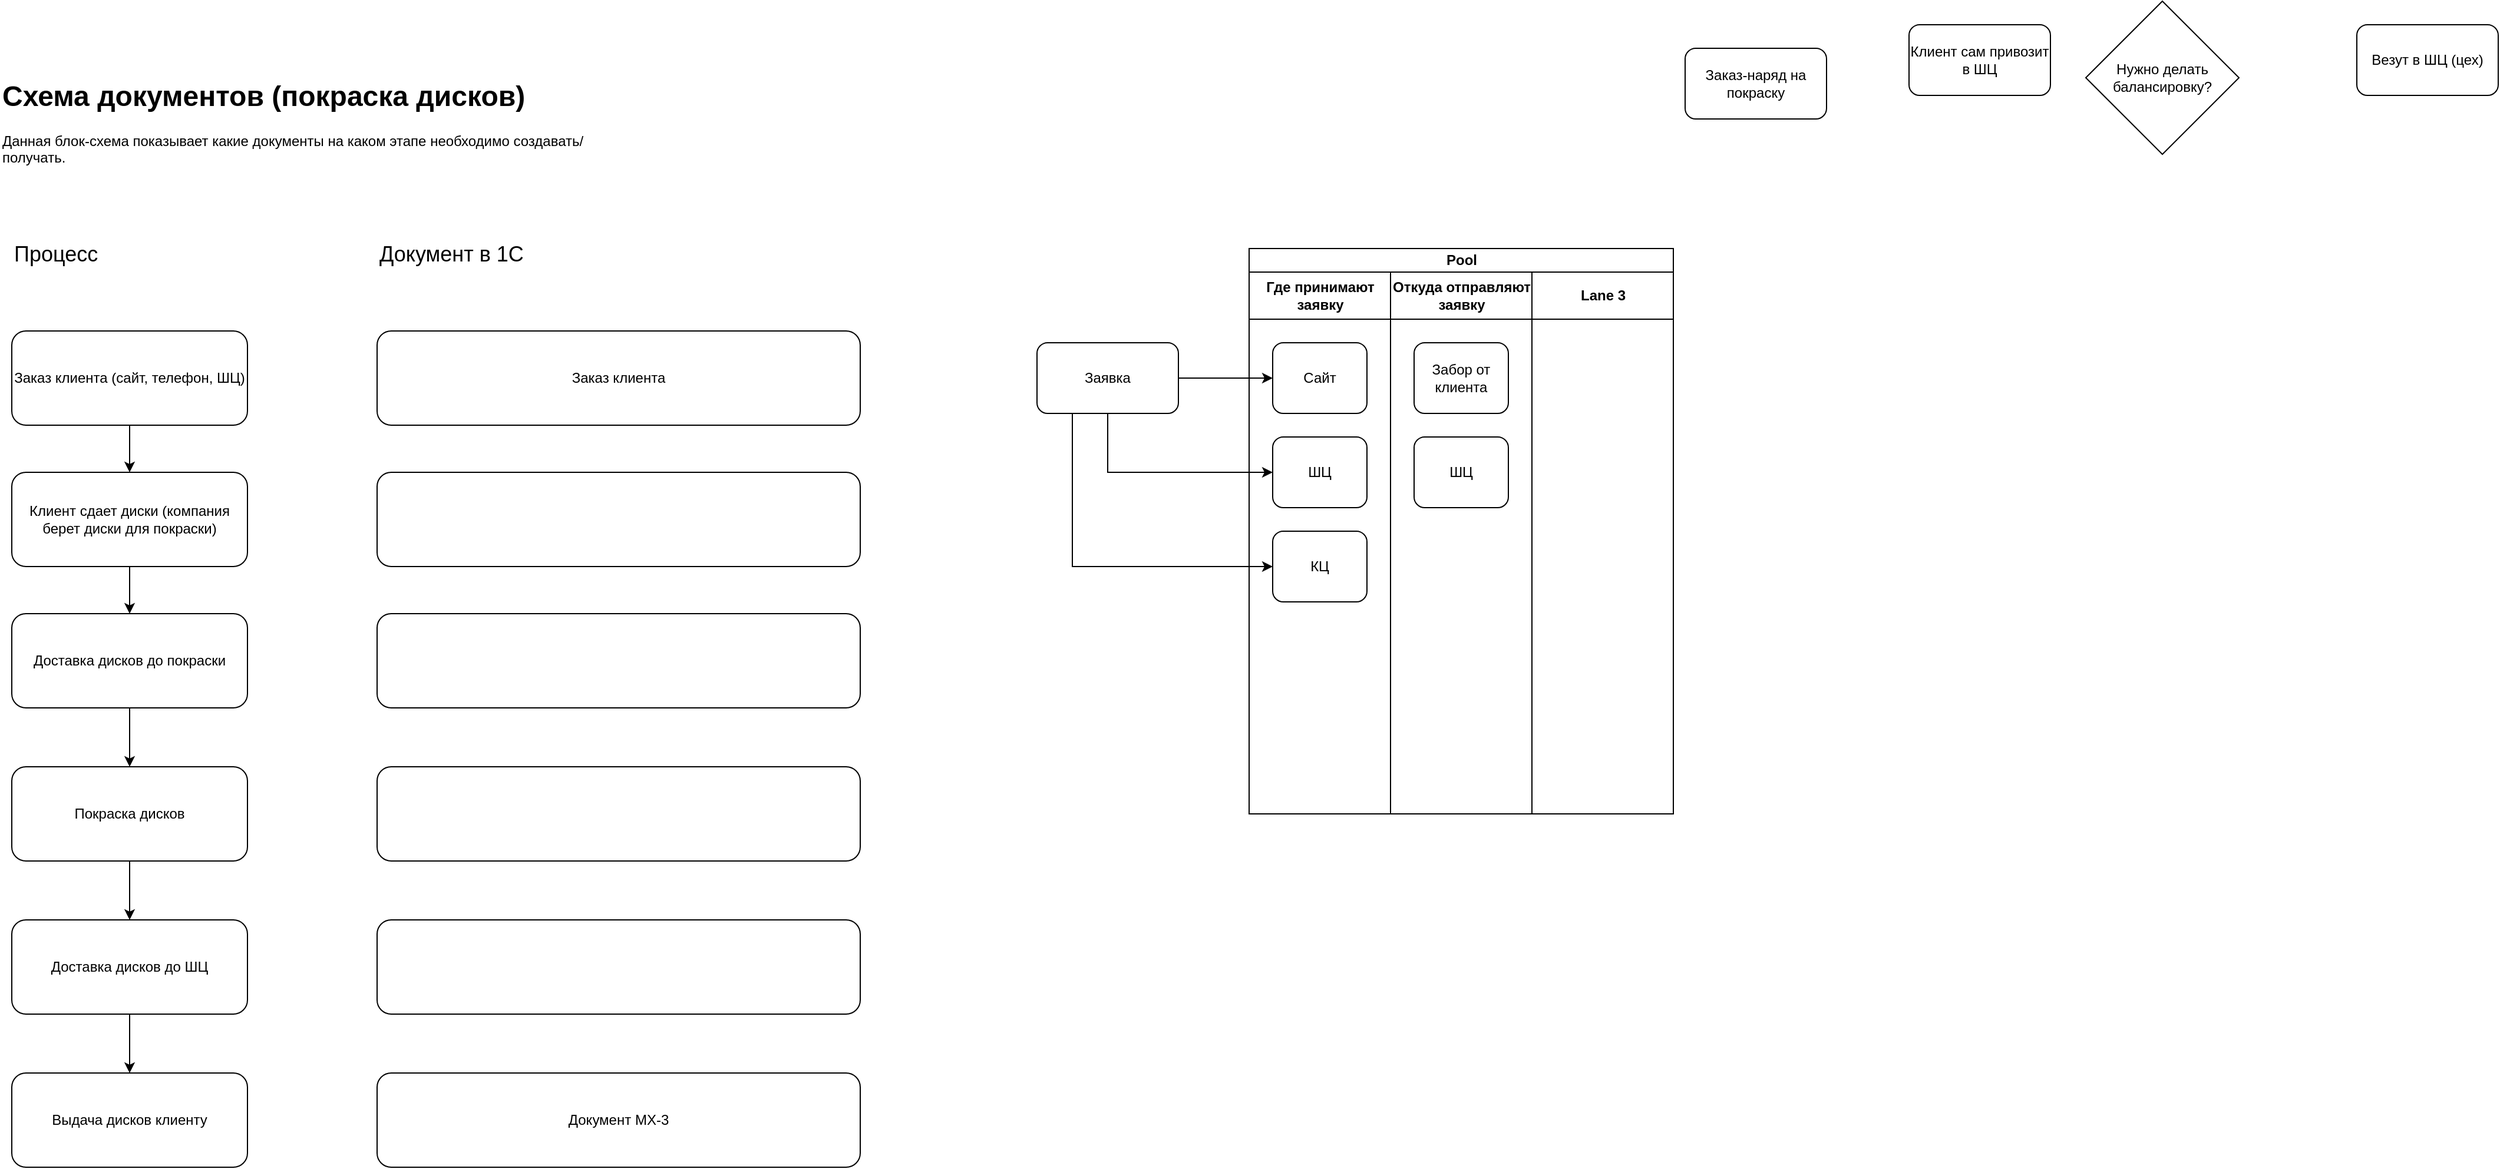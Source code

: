<mxfile version="24.8.6">
  <diagram name="Page-1" id="uKkZgEGP30LBr_39MSwS">
    <mxGraphModel dx="1304" dy="1924" grid="1" gridSize="10" guides="1" tooltips="1" connect="1" arrows="1" fold="1" page="1" pageScale="1" pageWidth="827" pageHeight="1169" math="0" shadow="0">
      <root>
        <mxCell id="0" />
        <mxCell id="1" parent="0" />
        <mxCell id="SI2vmK9ZlvfOi17jyT_v-1" value="&lt;h1 style=&quot;margin-top: 0px;&quot;&gt;Схема документов (покраска дисков)&lt;/h1&gt;&lt;p&gt;Данная блок-схема показывает какие документы на каком этапе необходимо создавать/получать.&lt;/p&gt;" style="text;html=1;whiteSpace=wrap;overflow=hidden;rounded=0;" parent="1" vertex="1">
          <mxGeometry x="30" y="30" width="500" height="90" as="geometry" />
        </mxCell>
        <mxCell id="ca0fCaTmjlNiCSsV8HPN-5" value="" style="edgeStyle=orthogonalEdgeStyle;rounded=0;orthogonalLoop=1;jettySize=auto;html=1;" parent="1" source="SI2vmK9ZlvfOi17jyT_v-2" target="SI2vmK9ZlvfOi17jyT_v-5" edge="1">
          <mxGeometry relative="1" as="geometry" />
        </mxCell>
        <mxCell id="SI2vmK9ZlvfOi17jyT_v-2" value="Заказ клиента (сайт, телефон, ШЦ)" style="rounded=1;whiteSpace=wrap;html=1;" parent="1" vertex="1">
          <mxGeometry x="40" y="250" width="200" height="80" as="geometry" />
        </mxCell>
        <mxCell id="ca0fCaTmjlNiCSsV8HPN-6" value="" style="edgeStyle=orthogonalEdgeStyle;rounded=0;orthogonalLoop=1;jettySize=auto;html=1;" parent="1" source="SI2vmK9ZlvfOi17jyT_v-5" target="ca0fCaTmjlNiCSsV8HPN-1" edge="1">
          <mxGeometry relative="1" as="geometry" />
        </mxCell>
        <mxCell id="SI2vmK9ZlvfOi17jyT_v-5" value="Клиент сдает диски (компания берет диски для покраски)" style="rounded=1;whiteSpace=wrap;html=1;" parent="1" vertex="1">
          <mxGeometry x="40" y="370" width="200" height="80" as="geometry" />
        </mxCell>
        <mxCell id="ca0fCaTmjlNiCSsV8HPN-7" value="" style="edgeStyle=orthogonalEdgeStyle;rounded=0;orthogonalLoop=1;jettySize=auto;html=1;" parent="1" source="ca0fCaTmjlNiCSsV8HPN-1" target="ca0fCaTmjlNiCSsV8HPN-2" edge="1">
          <mxGeometry relative="1" as="geometry" />
        </mxCell>
        <mxCell id="ca0fCaTmjlNiCSsV8HPN-1" value="Доставка дисков до покраски" style="rounded=1;whiteSpace=wrap;html=1;" parent="1" vertex="1">
          <mxGeometry x="40" y="490" width="200" height="80" as="geometry" />
        </mxCell>
        <mxCell id="ca0fCaTmjlNiCSsV8HPN-8" value="" style="edgeStyle=orthogonalEdgeStyle;rounded=0;orthogonalLoop=1;jettySize=auto;html=1;" parent="1" source="ca0fCaTmjlNiCSsV8HPN-2" target="ca0fCaTmjlNiCSsV8HPN-3" edge="1">
          <mxGeometry relative="1" as="geometry" />
        </mxCell>
        <mxCell id="ca0fCaTmjlNiCSsV8HPN-2" value="Покраска дисков" style="rounded=1;whiteSpace=wrap;html=1;" parent="1" vertex="1">
          <mxGeometry x="40" y="620" width="200" height="80" as="geometry" />
        </mxCell>
        <mxCell id="ca0fCaTmjlNiCSsV8HPN-9" value="" style="edgeStyle=orthogonalEdgeStyle;rounded=0;orthogonalLoop=1;jettySize=auto;html=1;" parent="1" source="ca0fCaTmjlNiCSsV8HPN-3" target="ca0fCaTmjlNiCSsV8HPN-4" edge="1">
          <mxGeometry relative="1" as="geometry" />
        </mxCell>
        <mxCell id="ca0fCaTmjlNiCSsV8HPN-3" value="Доставка дисков до ШЦ" style="rounded=1;whiteSpace=wrap;html=1;" parent="1" vertex="1">
          <mxGeometry x="40" y="750" width="200" height="80" as="geometry" />
        </mxCell>
        <mxCell id="ca0fCaTmjlNiCSsV8HPN-4" value="Выдача дисков клиенту" style="rounded=1;whiteSpace=wrap;html=1;" parent="1" vertex="1">
          <mxGeometry x="40" y="880" width="200" height="80" as="geometry" />
        </mxCell>
        <mxCell id="ca0fCaTmjlNiCSsV8HPN-11" value="Заказ клиента" style="rounded=1;whiteSpace=wrap;html=1;" parent="1" vertex="1">
          <mxGeometry x="350" y="250" width="410" height="80" as="geometry" />
        </mxCell>
        <mxCell id="ca0fCaTmjlNiCSsV8HPN-13" value="" style="rounded=1;whiteSpace=wrap;html=1;" parent="1" vertex="1">
          <mxGeometry x="350" y="370" width="410" height="80" as="geometry" />
        </mxCell>
        <mxCell id="ca0fCaTmjlNiCSsV8HPN-15" value="" style="rounded=1;whiteSpace=wrap;html=1;" parent="1" vertex="1">
          <mxGeometry x="350" y="490" width="410" height="80" as="geometry" />
        </mxCell>
        <mxCell id="ca0fCaTmjlNiCSsV8HPN-17" value="" style="rounded=1;whiteSpace=wrap;html=1;" parent="1" vertex="1">
          <mxGeometry x="350" y="620" width="410" height="80" as="geometry" />
        </mxCell>
        <mxCell id="ca0fCaTmjlNiCSsV8HPN-19" value="" style="rounded=1;whiteSpace=wrap;html=1;" parent="1" vertex="1">
          <mxGeometry x="350" y="750" width="410" height="80" as="geometry" />
        </mxCell>
        <mxCell id="ca0fCaTmjlNiCSsV8HPN-20" value="Документ МХ-3" style="rounded=1;whiteSpace=wrap;html=1;" parent="1" vertex="1">
          <mxGeometry x="350" y="880" width="410" height="80" as="geometry" />
        </mxCell>
        <mxCell id="jrkXxCvTE8E_6U-OKGmR-1" value="Процесс" style="text;html=1;align=left;verticalAlign=middle;whiteSpace=wrap;rounded=0;fontSize=18;" vertex="1" parent="1">
          <mxGeometry x="40" y="160" width="200" height="50" as="geometry" />
        </mxCell>
        <mxCell id="jrkXxCvTE8E_6U-OKGmR-2" value="Документ в 1С" style="text;html=1;align=left;verticalAlign=middle;whiteSpace=wrap;rounded=0;fontSize=18;" vertex="1" parent="1">
          <mxGeometry x="350" y="160" width="200" height="50" as="geometry" />
        </mxCell>
        <mxCell id="jrkXxCvTE8E_6U-OKGmR-29" style="edgeStyle=orthogonalEdgeStyle;rounded=0;orthogonalLoop=1;jettySize=auto;html=1;" edge="1" parent="1" source="jrkXxCvTE8E_6U-OKGmR-3" target="jrkXxCvTE8E_6U-OKGmR-4">
          <mxGeometry relative="1" as="geometry" />
        </mxCell>
        <mxCell id="jrkXxCvTE8E_6U-OKGmR-30" style="edgeStyle=orthogonalEdgeStyle;rounded=0;orthogonalLoop=1;jettySize=auto;html=1;exitX=0.5;exitY=1;exitDx=0;exitDy=0;entryX=0;entryY=0.5;entryDx=0;entryDy=0;" edge="1" parent="1" source="jrkXxCvTE8E_6U-OKGmR-3" target="jrkXxCvTE8E_6U-OKGmR-5">
          <mxGeometry relative="1" as="geometry" />
        </mxCell>
        <mxCell id="jrkXxCvTE8E_6U-OKGmR-32" style="edgeStyle=orthogonalEdgeStyle;rounded=0;orthogonalLoop=1;jettySize=auto;html=1;exitX=0.25;exitY=1;exitDx=0;exitDy=0;entryX=0;entryY=0.5;entryDx=0;entryDy=0;" edge="1" parent="1" source="jrkXxCvTE8E_6U-OKGmR-3" target="jrkXxCvTE8E_6U-OKGmR-31">
          <mxGeometry relative="1" as="geometry" />
        </mxCell>
        <mxCell id="jrkXxCvTE8E_6U-OKGmR-3" value="Заявка" style="rounded=1;whiteSpace=wrap;html=1;" vertex="1" parent="1">
          <mxGeometry x="910" y="260" width="120" height="60" as="geometry" />
        </mxCell>
        <mxCell id="jrkXxCvTE8E_6U-OKGmR-11" value="Везут в ШЦ (цех)" style="rounded=1;whiteSpace=wrap;html=1;" vertex="1" parent="1">
          <mxGeometry x="2030" y="-10" width="120" height="60" as="geometry" />
        </mxCell>
        <mxCell id="jrkXxCvTE8E_6U-OKGmR-12" value="Нужно делать балансировку?" style="rhombus;whiteSpace=wrap;html=1;" vertex="1" parent="1">
          <mxGeometry x="1800" y="-30" width="130" height="130" as="geometry" />
        </mxCell>
        <mxCell id="jrkXxCvTE8E_6U-OKGmR-22" value="Клиент сам привозит в ШЦ" style="rounded=1;whiteSpace=wrap;html=1;" vertex="1" parent="1">
          <mxGeometry x="1650" y="-10" width="120" height="60" as="geometry" />
        </mxCell>
        <mxCell id="jrkXxCvTE8E_6U-OKGmR-25" value="Pool" style="swimlane;childLayout=stackLayout;resizeParent=1;resizeParentMax=0;startSize=20;html=1;" vertex="1" parent="1">
          <mxGeometry x="1090.0" y="180" width="360" height="480" as="geometry" />
        </mxCell>
        <mxCell id="jrkXxCvTE8E_6U-OKGmR-26" value="Где принимают&lt;div&gt;заявку&lt;/div&gt;" style="swimlane;startSize=40;html=1;" vertex="1" parent="jrkXxCvTE8E_6U-OKGmR-25">
          <mxGeometry y="20" width="120" height="460" as="geometry" />
        </mxCell>
        <mxCell id="jrkXxCvTE8E_6U-OKGmR-4" value="Сайт" style="rounded=1;whiteSpace=wrap;html=1;" vertex="1" parent="jrkXxCvTE8E_6U-OKGmR-26">
          <mxGeometry x="20" y="60" width="80" height="60" as="geometry" />
        </mxCell>
        <mxCell id="jrkXxCvTE8E_6U-OKGmR-5" value="ШЦ" style="rounded=1;whiteSpace=wrap;html=1;" vertex="1" parent="jrkXxCvTE8E_6U-OKGmR-26">
          <mxGeometry x="20" y="140" width="80" height="60" as="geometry" />
        </mxCell>
        <mxCell id="jrkXxCvTE8E_6U-OKGmR-31" value="КЦ" style="rounded=1;whiteSpace=wrap;html=1;" vertex="1" parent="jrkXxCvTE8E_6U-OKGmR-26">
          <mxGeometry x="20" y="220" width="80" height="60" as="geometry" />
        </mxCell>
        <mxCell id="jrkXxCvTE8E_6U-OKGmR-27" value="Откуда отправляют&lt;div&gt;заявку&lt;/div&gt;" style="swimlane;startSize=40;html=1;" vertex="1" parent="jrkXxCvTE8E_6U-OKGmR-25">
          <mxGeometry x="120" y="20" width="120" height="460" as="geometry" />
        </mxCell>
        <mxCell id="jrkXxCvTE8E_6U-OKGmR-6" value="Забор от клиента" style="rounded=1;whiteSpace=wrap;html=1;" vertex="1" parent="jrkXxCvTE8E_6U-OKGmR-27">
          <mxGeometry x="20" y="60" width="80" height="60" as="geometry" />
        </mxCell>
        <mxCell id="jrkXxCvTE8E_6U-OKGmR-33" value="ШЦ" style="rounded=1;whiteSpace=wrap;html=1;" vertex="1" parent="jrkXxCvTE8E_6U-OKGmR-27">
          <mxGeometry x="20" y="140" width="80" height="60" as="geometry" />
        </mxCell>
        <mxCell id="jrkXxCvTE8E_6U-OKGmR-28" value="Lane 3" style="swimlane;startSize=40;html=1;" vertex="1" parent="jrkXxCvTE8E_6U-OKGmR-25">
          <mxGeometry x="240" y="20" width="120" height="460" as="geometry" />
        </mxCell>
        <mxCell id="jrkXxCvTE8E_6U-OKGmR-14" value="Заказ-наряд на покраску" style="rounded=1;whiteSpace=wrap;html=1;" vertex="1" parent="1">
          <mxGeometry x="1460" y="10" width="120" height="60" as="geometry" />
        </mxCell>
      </root>
    </mxGraphModel>
  </diagram>
</mxfile>
